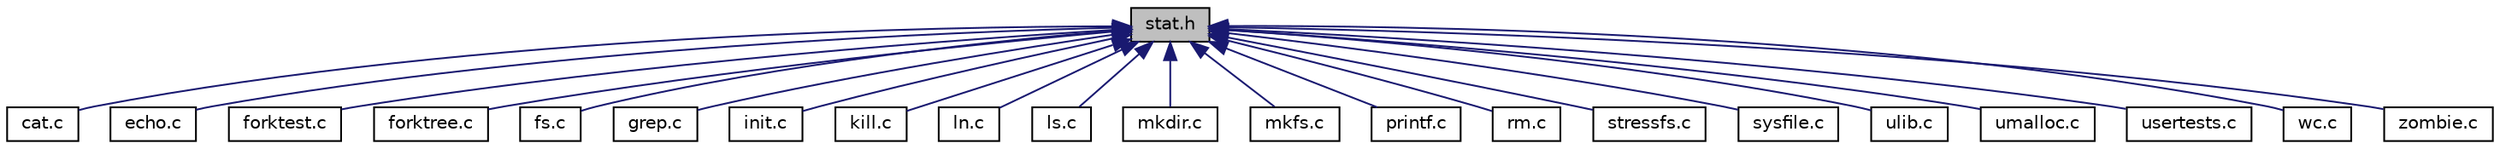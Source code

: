 digraph "stat.h"
{
  edge [fontname="Helvetica",fontsize="10",labelfontname="Helvetica",labelfontsize="10"];
  node [fontname="Helvetica",fontsize="10",shape=record];
  Node1 [label="stat.h",height=0.2,width=0.4,color="black", fillcolor="grey75", style="filled", fontcolor="black"];
  Node1 -> Node2 [dir="back",color="midnightblue",fontsize="10",style="solid"];
  Node2 [label="cat.c",height=0.2,width=0.4,color="black", fillcolor="white", style="filled",URL="$cat_8c.html"];
  Node1 -> Node3 [dir="back",color="midnightblue",fontsize="10",style="solid"];
  Node3 [label="echo.c",height=0.2,width=0.4,color="black", fillcolor="white", style="filled",URL="$echo_8c.html"];
  Node1 -> Node4 [dir="back",color="midnightblue",fontsize="10",style="solid"];
  Node4 [label="forktest.c",height=0.2,width=0.4,color="black", fillcolor="white", style="filled",URL="$forktest_8c.html"];
  Node1 -> Node5 [dir="back",color="midnightblue",fontsize="10",style="solid"];
  Node5 [label="forktree.c",height=0.2,width=0.4,color="black", fillcolor="white", style="filled",URL="$forktree_8c.html"];
  Node1 -> Node6 [dir="back",color="midnightblue",fontsize="10",style="solid"];
  Node6 [label="fs.c",height=0.2,width=0.4,color="black", fillcolor="white", style="filled",URL="$fs_8c.html"];
  Node1 -> Node7 [dir="back",color="midnightblue",fontsize="10",style="solid"];
  Node7 [label="grep.c",height=0.2,width=0.4,color="black", fillcolor="white", style="filled",URL="$grep_8c.html"];
  Node1 -> Node8 [dir="back",color="midnightblue",fontsize="10",style="solid"];
  Node8 [label="init.c",height=0.2,width=0.4,color="black", fillcolor="white", style="filled",URL="$init_8c.html"];
  Node1 -> Node9 [dir="back",color="midnightblue",fontsize="10",style="solid"];
  Node9 [label="kill.c",height=0.2,width=0.4,color="black", fillcolor="white", style="filled",URL="$kill_8c.html"];
  Node1 -> Node10 [dir="back",color="midnightblue",fontsize="10",style="solid"];
  Node10 [label="ln.c",height=0.2,width=0.4,color="black", fillcolor="white", style="filled",URL="$ln_8c.html"];
  Node1 -> Node11 [dir="back",color="midnightblue",fontsize="10",style="solid"];
  Node11 [label="ls.c",height=0.2,width=0.4,color="black", fillcolor="white", style="filled",URL="$ls_8c.html"];
  Node1 -> Node12 [dir="back",color="midnightblue",fontsize="10",style="solid"];
  Node12 [label="mkdir.c",height=0.2,width=0.4,color="black", fillcolor="white", style="filled",URL="$mkdir_8c.html"];
  Node1 -> Node13 [dir="back",color="midnightblue",fontsize="10",style="solid"];
  Node13 [label="mkfs.c",height=0.2,width=0.4,color="black", fillcolor="white", style="filled",URL="$mkfs_8c.html"];
  Node1 -> Node14 [dir="back",color="midnightblue",fontsize="10",style="solid"];
  Node14 [label="printf.c",height=0.2,width=0.4,color="black", fillcolor="white", style="filled",URL="$printf_8c.html"];
  Node1 -> Node15 [dir="back",color="midnightblue",fontsize="10",style="solid"];
  Node15 [label="rm.c",height=0.2,width=0.4,color="black", fillcolor="white", style="filled",URL="$rm_8c.html"];
  Node1 -> Node16 [dir="back",color="midnightblue",fontsize="10",style="solid"];
  Node16 [label="stressfs.c",height=0.2,width=0.4,color="black", fillcolor="white", style="filled",URL="$stressfs_8c.html"];
  Node1 -> Node17 [dir="back",color="midnightblue",fontsize="10",style="solid"];
  Node17 [label="sysfile.c",height=0.2,width=0.4,color="black", fillcolor="white", style="filled",URL="$sysfile_8c.html"];
  Node1 -> Node18 [dir="back",color="midnightblue",fontsize="10",style="solid"];
  Node18 [label="ulib.c",height=0.2,width=0.4,color="black", fillcolor="white", style="filled",URL="$ulib_8c.html"];
  Node1 -> Node19 [dir="back",color="midnightblue",fontsize="10",style="solid"];
  Node19 [label="umalloc.c",height=0.2,width=0.4,color="black", fillcolor="white", style="filled",URL="$umalloc_8c.html"];
  Node1 -> Node20 [dir="back",color="midnightblue",fontsize="10",style="solid"];
  Node20 [label="usertests.c",height=0.2,width=0.4,color="black", fillcolor="white", style="filled",URL="$usertests_8c.html"];
  Node1 -> Node21 [dir="back",color="midnightblue",fontsize="10",style="solid"];
  Node21 [label="wc.c",height=0.2,width=0.4,color="black", fillcolor="white", style="filled",URL="$wc_8c.html"];
  Node1 -> Node22 [dir="back",color="midnightblue",fontsize="10",style="solid"];
  Node22 [label="zombie.c",height=0.2,width=0.4,color="black", fillcolor="white", style="filled",URL="$zombie_8c.html"];
}
